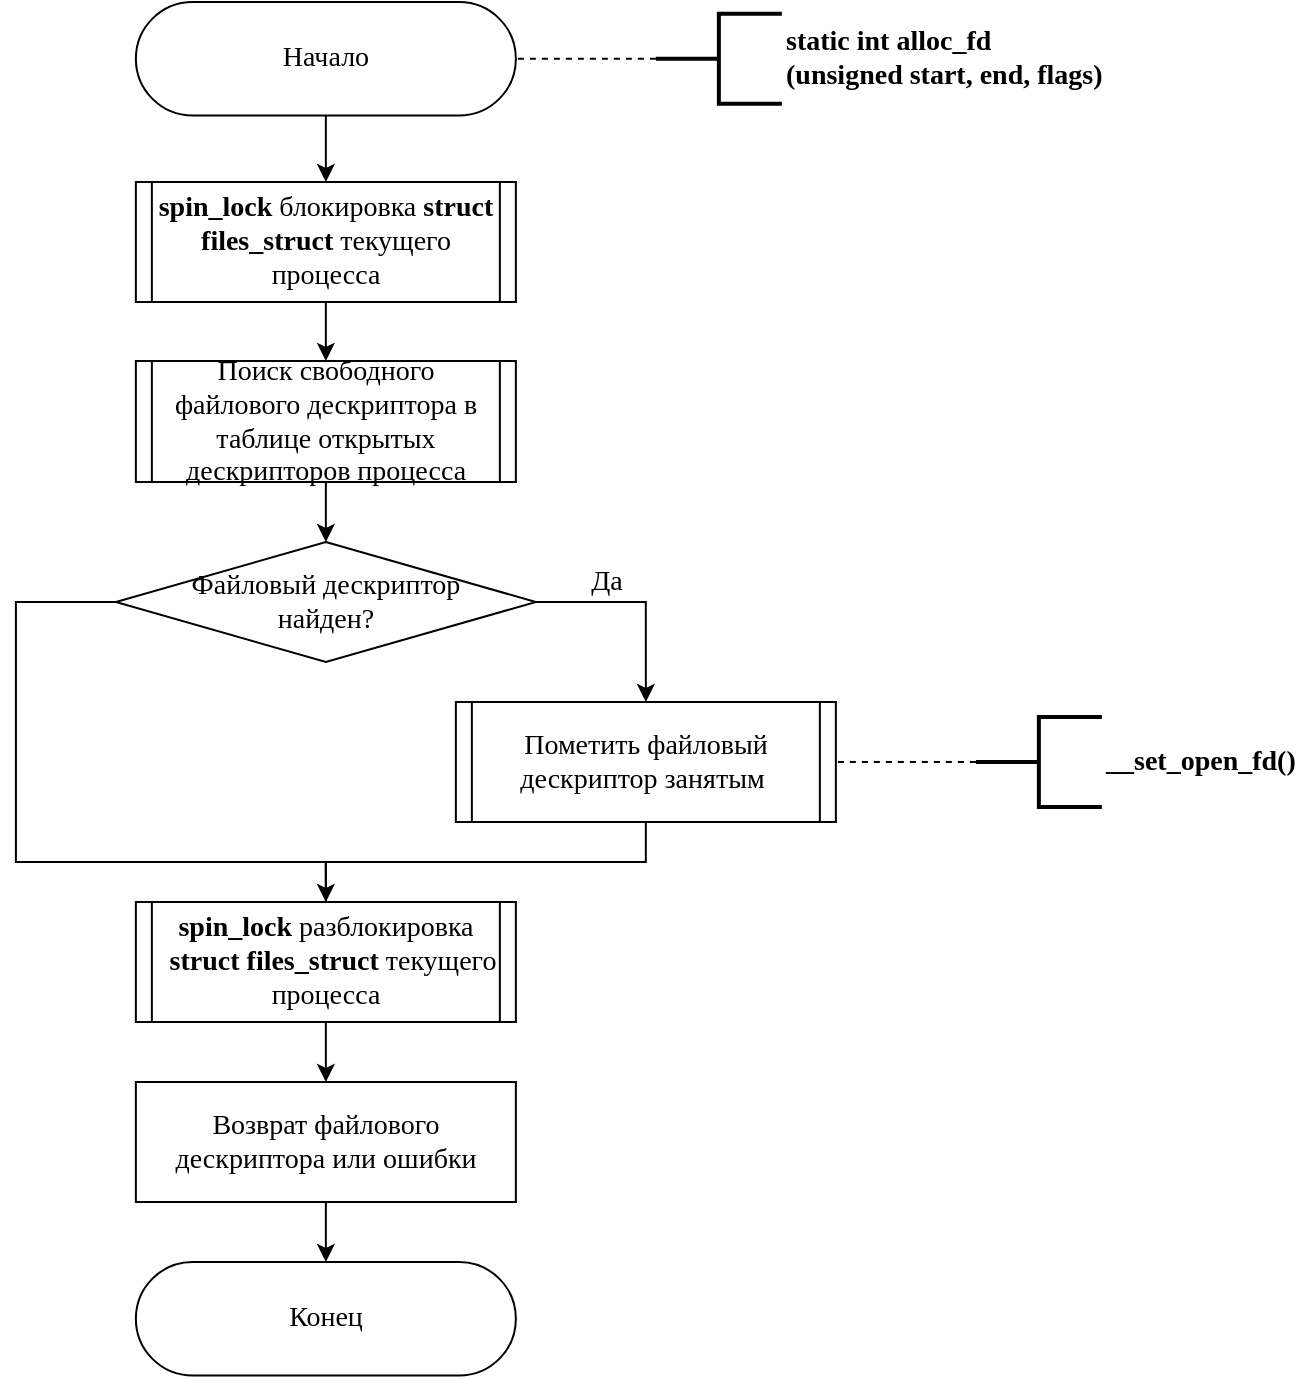 <mxfile version="18.0.4" type="device"><diagram id="f9Os8KK2G4UFvT5IzpfS" name="alloc_fd"><mxGraphModel dx="966" dy="528" grid="1" gridSize="10" guides="1" tooltips="1" connect="1" arrows="1" fold="1" page="1" pageScale="1" pageWidth="800" pageHeight="800" math="0" shadow="0"><root><mxCell id="24skAvosD-_T9z4hVZjr-0"/><mxCell id="24skAvosD-_T9z4hVZjr-1" parent="24skAvosD-_T9z4hVZjr-0"/><mxCell id="1aRX3g67avcdRuvimxB_-4" style="edgeStyle=orthogonalEdgeStyle;rounded=0;orthogonalLoop=1;jettySize=auto;html=1;exitX=0;exitY=0.5;exitDx=0;exitDy=0;exitPerimeter=0;entryX=1;entryY=0.5;entryDx=0;entryDy=0;fontSize=14;endArrow=none;endFill=0;dashed=1;fontFamily=Times New Roman;" parent="24skAvosD-_T9z4hVZjr-1" source="1aRX3g67avcdRuvimxB_-5" target="1MQGr_tROShZuJrX7wiI-0" edge="1"><mxGeometry relative="1" as="geometry"><mxPoint x="861.93" y="114" as="targetPoint"/></mxGeometry></mxCell><mxCell id="1aRX3g67avcdRuvimxB_-5" value="&lt;div style=&quot;font-size: 14px&quot;&gt;&lt;b&gt;static int alloc_fd&lt;br style=&quot;font-size: 14px&quot;&gt;(unsigned start, end, flags)&lt;/b&gt;&lt;/div&gt;" style="strokeWidth=2;html=1;shape=mxgraph.flowchart.annotation_2;align=left;labelPosition=right;pointerEvents=1;fontSize=14;fontFamily=Times New Roman;" parent="24skAvosD-_T9z4hVZjr-1" vertex="1"><mxGeometry x="448.93" y="62.88" width="63" height="45" as="geometry"/></mxCell><mxCell id="_hI2_L8LU2zbgwuSVmxs-1" style="edgeStyle=orthogonalEdgeStyle;rounded=0;jumpStyle=none;html=1;exitX=0.5;exitY=1;exitDx=0;exitDy=0;fontFamily=Times New Roman;fontSize=14;fontColor=default;startArrow=none;startFill=0;endArrow=classic;endFill=1;" parent="24skAvosD-_T9z4hVZjr-1" source="Epd-kO17qoRkeYX4ARWS-0" target="Epd-kO17qoRkeYX4ARWS-1" edge="1"><mxGeometry relative="1" as="geometry"/></mxCell><mxCell id="Epd-kO17qoRkeYX4ARWS-0" value="&lt;b&gt;spin_lock&lt;/b&gt;&amp;nbsp;блокировка &lt;b&gt;struct&lt;/b&gt; &lt;b&gt;files_struct&lt;/b&gt; текущего процесса" style="shape=process;whiteSpace=wrap;html=1;backgroundOutline=1;fontSize=14;size=0.042;fontFamily=Times New Roman;" parent="24skAvosD-_T9z4hVZjr-1" vertex="1"><mxGeometry x="188.93" y="147" width="190" height="60" as="geometry"/></mxCell><mxCell id="_hI2_L8LU2zbgwuSVmxs-2" style="edgeStyle=orthogonalEdgeStyle;rounded=0;jumpStyle=none;html=1;exitX=0.5;exitY=1;exitDx=0;exitDy=0;entryX=0.5;entryY=0;entryDx=0;entryDy=0;fontFamily=Times New Roman;fontSize=14;fontColor=default;startArrow=none;startFill=0;endArrow=classic;endFill=1;" parent="24skAvosD-_T9z4hVZjr-1" source="Epd-kO17qoRkeYX4ARWS-1" target="uPTb3dH8fnHRUk9XMzSC-0" edge="1"><mxGeometry relative="1" as="geometry"/></mxCell><mxCell id="Epd-kO17qoRkeYX4ARWS-1" value="Поиск свободного файлового дескриптора в таблице открытых дескрипторов процесса" style="shape=process;whiteSpace=wrap;html=1;backgroundOutline=1;fontSize=14;size=0.042;fontFamily=Times New Roman;" parent="24skAvosD-_T9z4hVZjr-1" vertex="1"><mxGeometry x="188.93" y="236.5" width="190" height="60.5" as="geometry"/></mxCell><mxCell id="_hI2_L8LU2zbgwuSVmxs-3" style="edgeStyle=orthogonalEdgeStyle;rounded=0;jumpStyle=none;html=1;exitX=1;exitY=0.5;exitDx=0;exitDy=0;entryX=0.5;entryY=0;entryDx=0;entryDy=0;fontFamily=Times New Roman;fontSize=14;fontColor=default;startArrow=none;startFill=0;endArrow=classic;endFill=1;" parent="24skAvosD-_T9z4hVZjr-1" source="uPTb3dH8fnHRUk9XMzSC-0" target="uPTb3dH8fnHRUk9XMzSC-1" edge="1"><mxGeometry relative="1" as="geometry"/></mxCell><mxCell id="_hI2_L8LU2zbgwuSVmxs-4" style="edgeStyle=orthogonalEdgeStyle;rounded=0;jumpStyle=none;html=1;exitX=0;exitY=0.5;exitDx=0;exitDy=0;entryX=0.5;entryY=0;entryDx=0;entryDy=0;fontFamily=Times New Roman;fontSize=14;fontColor=default;startArrow=none;startFill=0;endArrow=classic;endFill=1;" parent="24skAvosD-_T9z4hVZjr-1" source="uPTb3dH8fnHRUk9XMzSC-0" target="uPTb3dH8fnHRUk9XMzSC-2" edge="1"><mxGeometry relative="1" as="geometry"><Array as="points"><mxPoint x="128.93" y="357"/><mxPoint x="128.93" y="487"/><mxPoint x="283.93" y="487"/></Array></mxGeometry></mxCell><mxCell id="uPTb3dH8fnHRUk9XMzSC-0" value="Файловый дескриптор &lt;br style=&quot;font-size: 14px;&quot;&gt;найден?" style="rhombus;whiteSpace=wrap;html=1;fontSize=14;fontFamily=Times New Roman;" parent="24skAvosD-_T9z4hVZjr-1" vertex="1"><mxGeometry x="178.93" y="327" width="210" height="60" as="geometry"/></mxCell><mxCell id="_hI2_L8LU2zbgwuSVmxs-5" style="edgeStyle=orthogonalEdgeStyle;rounded=0;jumpStyle=none;html=1;exitX=0.5;exitY=1;exitDx=0;exitDy=0;entryX=0.5;entryY=0;entryDx=0;entryDy=0;fontFamily=Times New Roman;fontSize=14;fontColor=default;startArrow=none;startFill=0;endArrow=none;endFill=0;" parent="24skAvosD-_T9z4hVZjr-1" source="uPTb3dH8fnHRUk9XMzSC-1" target="uPTb3dH8fnHRUk9XMzSC-2" edge="1"><mxGeometry relative="1" as="geometry"/></mxCell><mxCell id="uPTb3dH8fnHRUk9XMzSC-1" value="Пометить файловый дескриптор занятым&amp;nbsp;" style="shape=process;whiteSpace=wrap;html=1;backgroundOutline=1;fontSize=14;size=0.042;fontFamily=Times New Roman;" parent="24skAvosD-_T9z4hVZjr-1" vertex="1"><mxGeometry x="348.93" y="407" width="190" height="60" as="geometry"/></mxCell><mxCell id="PUuPqA5UsLt8_fhJBvL8-1" style="edgeStyle=orthogonalEdgeStyle;rounded=0;orthogonalLoop=1;jettySize=auto;html=1;exitX=0.5;exitY=1;exitDx=0;exitDy=0;entryX=0.5;entryY=0;entryDx=0;entryDy=0;endArrow=classic;endFill=1;fontFamily=Times New Roman;fontSize=14;" parent="24skAvosD-_T9z4hVZjr-1" source="uPTb3dH8fnHRUk9XMzSC-2" target="PUuPqA5UsLt8_fhJBvL8-0" edge="1"><mxGeometry relative="1" as="geometry"/></mxCell><mxCell id="uPTb3dH8fnHRUk9XMzSC-2" value="&lt;b&gt;spin_lock&lt;/b&gt;&amp;nbsp;разблокировка&lt;br&gt;&amp;nbsp;&amp;nbsp;&lt;b&gt;struct&lt;/b&gt; &lt;b&gt;files_struct&lt;/b&gt; текущего процесса" style="shape=process;whiteSpace=wrap;html=1;backgroundOutline=1;fontSize=14;size=0.042;fontFamily=Times New Roman;" parent="24skAvosD-_T9z4hVZjr-1" vertex="1"><mxGeometry x="188.93" y="507" width="190" height="60" as="geometry"/></mxCell><mxCell id="uPTb3dH8fnHRUk9XMzSC-10" value="Да" style="text;html=1;align=center;verticalAlign=middle;resizable=0;points=[];autosize=1;fontSize=14;fontFamily=Times New Roman;" parent="24skAvosD-_T9z4hVZjr-1" vertex="1"><mxGeometry x="408.93" y="337" width="30" height="20" as="geometry"/></mxCell><mxCell id="PUuPqA5UsLt8_fhJBvL8-2" style="edgeStyle=orthogonalEdgeStyle;rounded=0;orthogonalLoop=1;jettySize=auto;html=1;exitX=0.5;exitY=1;exitDx=0;exitDy=0;endArrow=classic;endFill=1;fontFamily=Times New Roman;fontSize=14;entryX=0.5;entryY=0;entryDx=0;entryDy=0;" parent="24skAvosD-_T9z4hVZjr-1" source="PUuPqA5UsLt8_fhJBvL8-0" target="1MQGr_tROShZuJrX7wiI-1" edge="1"><mxGeometry relative="1" as="geometry"><mxPoint x="733.93" y="857" as="targetPoint"/></mxGeometry></mxCell><mxCell id="PUuPqA5UsLt8_fhJBvL8-0" value="Возврат файлового дескриптора или ошибки" style="rounded=0;whiteSpace=wrap;html=1;fontSize=14;fontFamily=Times New Roman;" parent="24skAvosD-_T9z4hVZjr-1" vertex="1"><mxGeometry x="188.93" y="597" width="190" height="60" as="geometry"/></mxCell><mxCell id="_hI2_L8LU2zbgwuSVmxs-6" style="edgeStyle=orthogonalEdgeStyle;rounded=0;jumpStyle=none;html=1;exitX=0;exitY=0.5;exitDx=0;exitDy=0;exitPerimeter=0;entryX=1;entryY=0.5;entryDx=0;entryDy=0;fontFamily=Times New Roman;fontSize=14;fontColor=default;startArrow=none;startFill=0;endArrow=none;endFill=0;dashed=1;" parent="24skAvosD-_T9z4hVZjr-1" source="-widJgSPNFxq5uqj5085-0" target="uPTb3dH8fnHRUk9XMzSC-1" edge="1"><mxGeometry relative="1" as="geometry"/></mxCell><mxCell id="-widJgSPNFxq5uqj5085-0" value="&lt;div style=&quot;font-size: 14px&quot;&gt;&lt;span style=&quot;text-align: center ; font-size: 14px&quot;&gt;&lt;b&gt;__set_open_fd()&lt;/b&gt;&lt;/span&gt;&lt;br style=&quot;font-size: 14px&quot;&gt;&lt;/div&gt;" style="strokeWidth=2;html=1;shape=mxgraph.flowchart.annotation_2;align=left;labelPosition=right;pointerEvents=1;fontSize=14;fontFamily=Times New Roman;" parent="24skAvosD-_T9z4hVZjr-1" vertex="1"><mxGeometry x="608.93" y="414.5" width="63" height="45" as="geometry"/></mxCell><mxCell id="_hI2_L8LU2zbgwuSVmxs-0" style="edgeStyle=orthogonalEdgeStyle;rounded=0;jumpStyle=none;html=1;exitX=0.5;exitY=1;exitDx=0;exitDy=0;entryX=0.5;entryY=0;entryDx=0;entryDy=0;fontFamily=Times New Roman;fontSize=14;fontColor=default;startArrow=none;startFill=0;endArrow=classic;endFill=1;" parent="24skAvosD-_T9z4hVZjr-1" source="1MQGr_tROShZuJrX7wiI-0" target="Epd-kO17qoRkeYX4ARWS-0" edge="1"><mxGeometry relative="1" as="geometry"/></mxCell><mxCell id="1MQGr_tROShZuJrX7wiI-0" value="Начало" style="rounded=1;whiteSpace=wrap;html=1;arcSize=50;fontSize=14;fontFamily=Times New Roman;" parent="24skAvosD-_T9z4hVZjr-1" vertex="1"><mxGeometry x="188.93" y="57" width="190" height="56.75" as="geometry"/></mxCell><mxCell id="1MQGr_tROShZuJrX7wiI-1" value="Конец" style="rounded=1;whiteSpace=wrap;html=1;arcSize=50;fontSize=14;fontFamily=Times New Roman;" parent="24skAvosD-_T9z4hVZjr-1" vertex="1"><mxGeometry x="188.93" y="687" width="190" height="56.75" as="geometry"/></mxCell></root></mxGraphModel></diagram></mxfile>